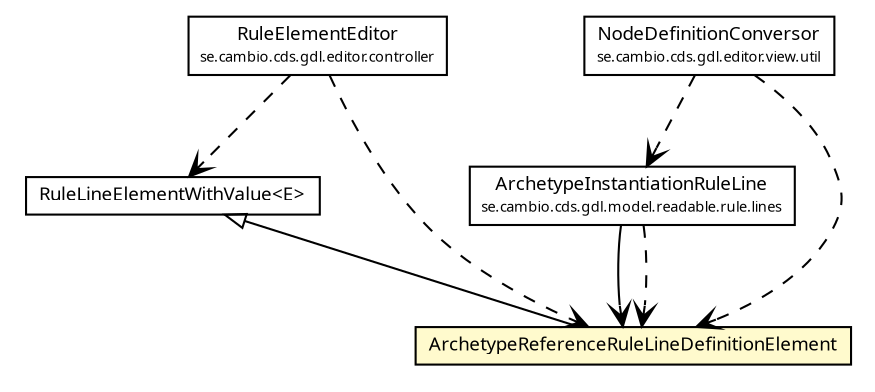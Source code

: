 #!/usr/local/bin/dot
#
# Class diagram 
# Generated by UMLGraph version R5_6 (http://www.umlgraph.org/)
#

digraph G {
	edge [fontname="Trebuchet MS",fontsize=10,labelfontname="Trebuchet MS",labelfontsize=10];
	node [fontname="Trebuchet MS",fontsize=10,shape=plaintext];
	nodesep=0.25;
	ranksep=0.5;
	// se.cambio.cds.gdl.model.readable.rule.lines.ArchetypeInstantiationRuleLine
	c84611 [label=<<table title="se.cambio.cds.gdl.model.readable.rule.lines.ArchetypeInstantiationRuleLine" border="0" cellborder="1" cellspacing="0" cellpadding="2" port="p" href="../ArchetypeInstantiationRuleLine.html">
		<tr><td><table border="0" cellspacing="0" cellpadding="1">
<tr><td align="center" balign="center"><font face="Trebuchet MS"> ArchetypeInstantiationRuleLine </font></td></tr>
<tr><td align="center" balign="center"><font face="Trebuchet MS" point-size="7.0"> se.cambio.cds.gdl.model.readable.rule.lines </font></td></tr>
		</table></td></tr>
		</table>>, URL="../ArchetypeInstantiationRuleLine.html", fontname="Trebuchet MS", fontcolor="black", fontsize=9.0];
	// se.cambio.cds.gdl.model.readable.rule.lines.elements.RuleLineElementWithValue<E>
	c84615 [label=<<table title="se.cambio.cds.gdl.model.readable.rule.lines.elements.RuleLineElementWithValue" border="0" cellborder="1" cellspacing="0" cellpadding="2" port="p" href="./RuleLineElementWithValue.html">
		<tr><td><table border="0" cellspacing="0" cellpadding="1">
<tr><td align="center" balign="center"><font face="Trebuchet MS"> RuleLineElementWithValue&lt;E&gt; </font></td></tr>
		</table></td></tr>
		</table>>, URL="./RuleLineElementWithValue.html", fontname="Trebuchet MS", fontcolor="black", fontsize=9.0];
	// se.cambio.cds.gdl.model.readable.rule.lines.elements.ArchetypeReferenceRuleLineDefinitionElement
	c84629 [label=<<table title="se.cambio.cds.gdl.model.readable.rule.lines.elements.ArchetypeReferenceRuleLineDefinitionElement" border="0" cellborder="1" cellspacing="0" cellpadding="2" port="p" bgcolor="lemonChiffon" href="./ArchetypeReferenceRuleLineDefinitionElement.html">
		<tr><td><table border="0" cellspacing="0" cellpadding="1">
<tr><td align="center" balign="center"><font face="Trebuchet MS"> ArchetypeReferenceRuleLineDefinitionElement </font></td></tr>
		</table></td></tr>
		</table>>, URL="./ArchetypeReferenceRuleLineDefinitionElement.html", fontname="Trebuchet MS", fontcolor="black", fontsize=9.0];
	// se.cambio.cds.gdl.editor.controller.RuleElementEditor
	c84760 [label=<<table title="se.cambio.cds.gdl.editor.controller.RuleElementEditor" border="0" cellborder="1" cellspacing="0" cellpadding="2" port="p" href="../../../../../editor/controller/RuleElementEditor.html">
		<tr><td><table border="0" cellspacing="0" cellpadding="1">
<tr><td align="center" balign="center"><font face="Trebuchet MS"> RuleElementEditor </font></td></tr>
<tr><td align="center" balign="center"><font face="Trebuchet MS" point-size="7.0"> se.cambio.cds.gdl.editor.controller </font></td></tr>
		</table></td></tr>
		</table>>, URL="../../../../../editor/controller/RuleElementEditor.html", fontname="Trebuchet MS", fontcolor="black", fontsize=9.0];
	// se.cambio.cds.gdl.editor.view.util.NodeDefinitionConversor
	c84875 [label=<<table title="se.cambio.cds.gdl.editor.view.util.NodeDefinitionConversor" border="0" cellborder="1" cellspacing="0" cellpadding="2" port="p" href="../../../../../editor/view/util/NodeDefinitionConversor.html">
		<tr><td><table border="0" cellspacing="0" cellpadding="1">
<tr><td align="center" balign="center"><font face="Trebuchet MS"> NodeDefinitionConversor </font></td></tr>
<tr><td align="center" balign="center"><font face="Trebuchet MS" point-size="7.0"> se.cambio.cds.gdl.editor.view.util </font></td></tr>
		</table></td></tr>
		</table>>, URL="../../../../../editor/view/util/NodeDefinitionConversor.html", fontname="Trebuchet MS", fontcolor="black", fontsize=9.0];
	//se.cambio.cds.gdl.model.readable.rule.lines.elements.ArchetypeReferenceRuleLineDefinitionElement extends se.cambio.cds.gdl.model.readable.rule.lines.elements.RuleLineElementWithValue<se.cambio.cds.model.facade.execution.vo.ArchetypeReference>
	c84615:p -> c84629:p [dir=back,arrowtail=empty];
	// se.cambio.cds.gdl.model.readable.rule.lines.ArchetypeInstantiationRuleLine NAVASSOC se.cambio.cds.gdl.model.readable.rule.lines.elements.ArchetypeReferenceRuleLineDefinitionElement
	c84611:p -> c84629:p [taillabel="", label="", headlabel="", fontname="Trebuchet MS", fontcolor="black", fontsize=10.0, color="black", arrowhead=open];
	// se.cambio.cds.gdl.model.readable.rule.lines.ArchetypeInstantiationRuleLine DEPEND se.cambio.cds.gdl.model.readable.rule.lines.elements.ArchetypeReferenceRuleLineDefinitionElement
	c84611:p -> c84629:p [taillabel="", label="", headlabel="", fontname="Trebuchet MS", fontcolor="black", fontsize=10.0, color="black", arrowhead=open, style=dashed];
	// se.cambio.cds.gdl.editor.controller.RuleElementEditor DEPEND se.cambio.cds.gdl.model.readable.rule.lines.elements.RuleLineElementWithValue<E>
	c84760:p -> c84615:p [taillabel="", label="", headlabel="", fontname="Trebuchet MS", fontcolor="black", fontsize=10.0, color="black", arrowhead=open, style=dashed];
	// se.cambio.cds.gdl.editor.controller.RuleElementEditor DEPEND se.cambio.cds.gdl.model.readable.rule.lines.elements.ArchetypeReferenceRuleLineDefinitionElement
	c84760:p -> c84629:p [taillabel="", label="", headlabel="", fontname="Trebuchet MS", fontcolor="black", fontsize=10.0, color="black", arrowhead=open, style=dashed];
	// se.cambio.cds.gdl.editor.view.util.NodeDefinitionConversor DEPEND se.cambio.cds.gdl.model.readable.rule.lines.ArchetypeInstantiationRuleLine
	c84875:p -> c84611:p [taillabel="", label="", headlabel="", fontname="Trebuchet MS", fontcolor="black", fontsize=10.0, color="black", arrowhead=open, style=dashed];
	// se.cambio.cds.gdl.editor.view.util.NodeDefinitionConversor DEPEND se.cambio.cds.gdl.model.readable.rule.lines.elements.ArchetypeReferenceRuleLineDefinitionElement
	c84875:p -> c84629:p [taillabel="", label="", headlabel="", fontname="Trebuchet MS", fontcolor="black", fontsize=10.0, color="black", arrowhead=open, style=dashed];
}

